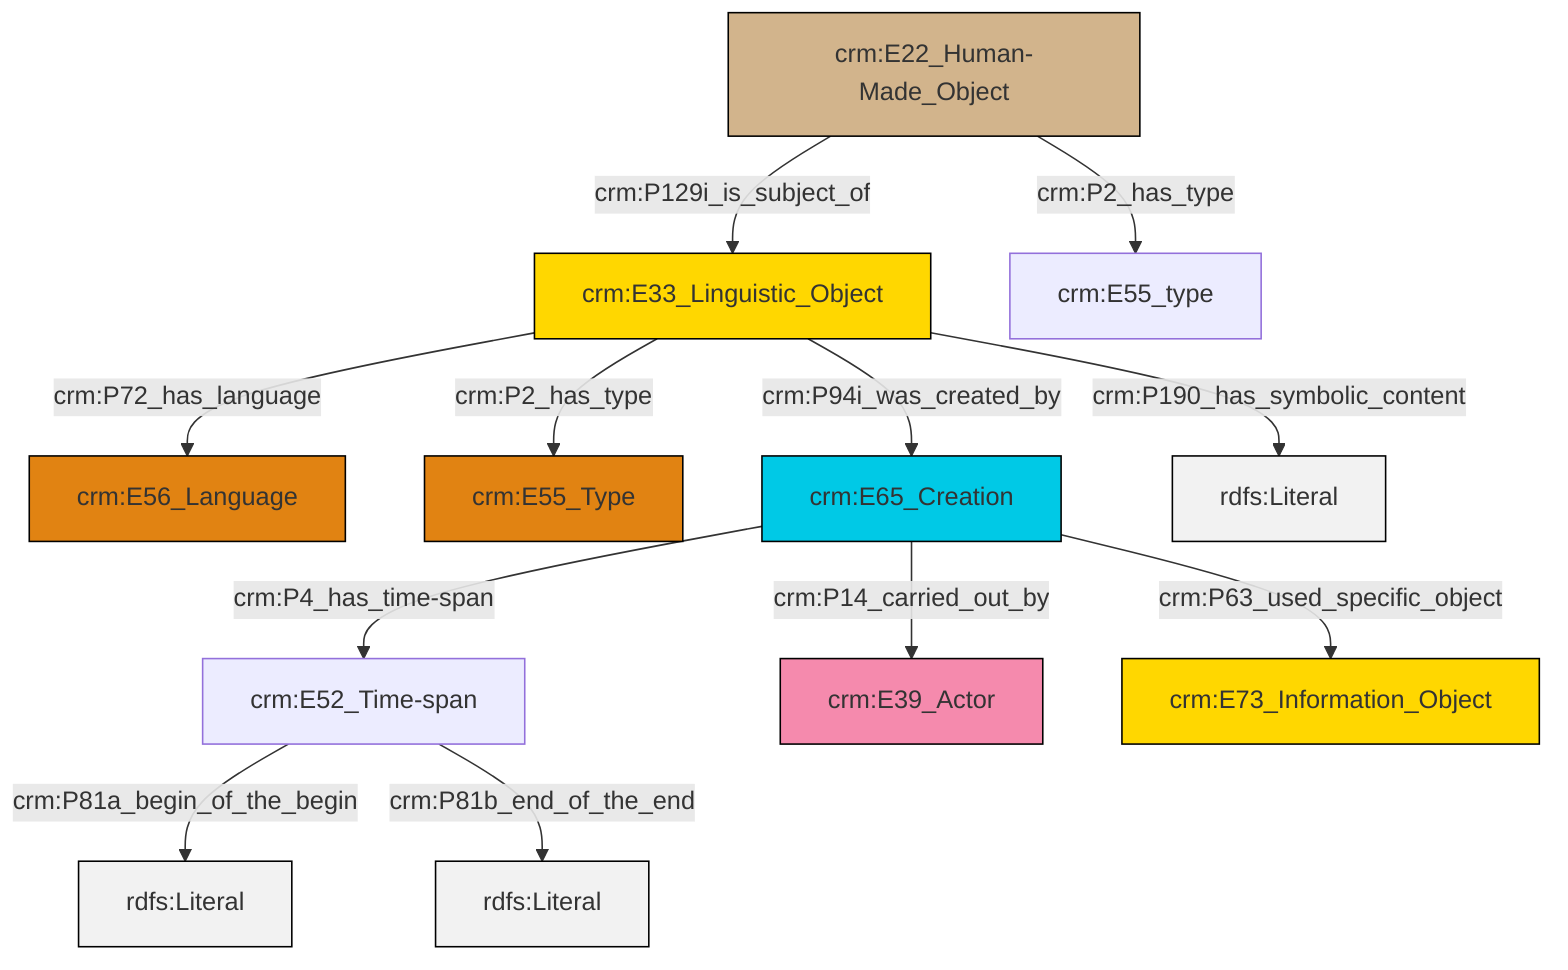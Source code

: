 graph TD
classDef Literal fill:#f2f2f2,stroke:#000000;
classDef CRM_Entity fill:#FFFFFF,stroke:#000000;
classDef Temporal_Entity fill:#00C9E6, stroke:#000000;
classDef Type fill:#E18312, stroke:#000000;
classDef Time-Span fill:#2C9C91, stroke:#000000;
classDef Appellation fill:#FFEB7F, stroke:#000000;
classDef Place fill:#008836, stroke:#000000;
classDef Persistent_Item fill:#B266B2, stroke:#000000;
classDef Conceptual_Object fill:#FFD700, stroke:#000000;
classDef Physical_Thing fill:#D2B48C, stroke:#000000;
classDef Actor fill:#f58aad, stroke:#000000;
classDef PC_Classes fill:#4ce600, stroke:#000000;
classDef Multi fill:#cccccc,stroke:#000000;

0["crm:E33_Linguistic_Object"]:::Conceptual_Object -->|crm:P72_has_language| 1["crm:E56_Language"]:::Type
2["crm:E22_Human-Made_Object"]:::Physical_Thing -->|crm:P129i_is_subject_of| 0["crm:E33_Linguistic_Object"]:::Conceptual_Object
0["crm:E33_Linguistic_Object"]:::Conceptual_Object -->|crm:P2_has_type| 5["crm:E55_Type"]:::Type
3["crm:E52_Time-span"]:::Default -->|crm:P81a_begin_of_the_begin| 9[rdfs:Literal]:::Literal
10["crm:E65_Creation"]:::Temporal_Entity -->|crm:P4_has_time-span| 3["crm:E52_Time-span"]:::Default
10["crm:E65_Creation"]:::Temporal_Entity -->|crm:P63_used_specific_object| 13["crm:E73_Information_Object"]:::Conceptual_Object
2["crm:E22_Human-Made_Object"]:::Physical_Thing -->|crm:P2_has_type| 11["crm:E55_type"]:::Default
3["crm:E52_Time-span"]:::Default -->|crm:P81b_end_of_the_end| 17[rdfs:Literal]:::Literal
0["crm:E33_Linguistic_Object"]:::Conceptual_Object -->|crm:P190_has_symbolic_content| 19[rdfs:Literal]:::Literal
10["crm:E65_Creation"]:::Temporal_Entity -->|crm:P14_carried_out_by| 7["crm:E39_Actor"]:::Actor
0["crm:E33_Linguistic_Object"]:::Conceptual_Object -->|crm:P94i_was_created_by| 10["crm:E65_Creation"]:::Temporal_Entity